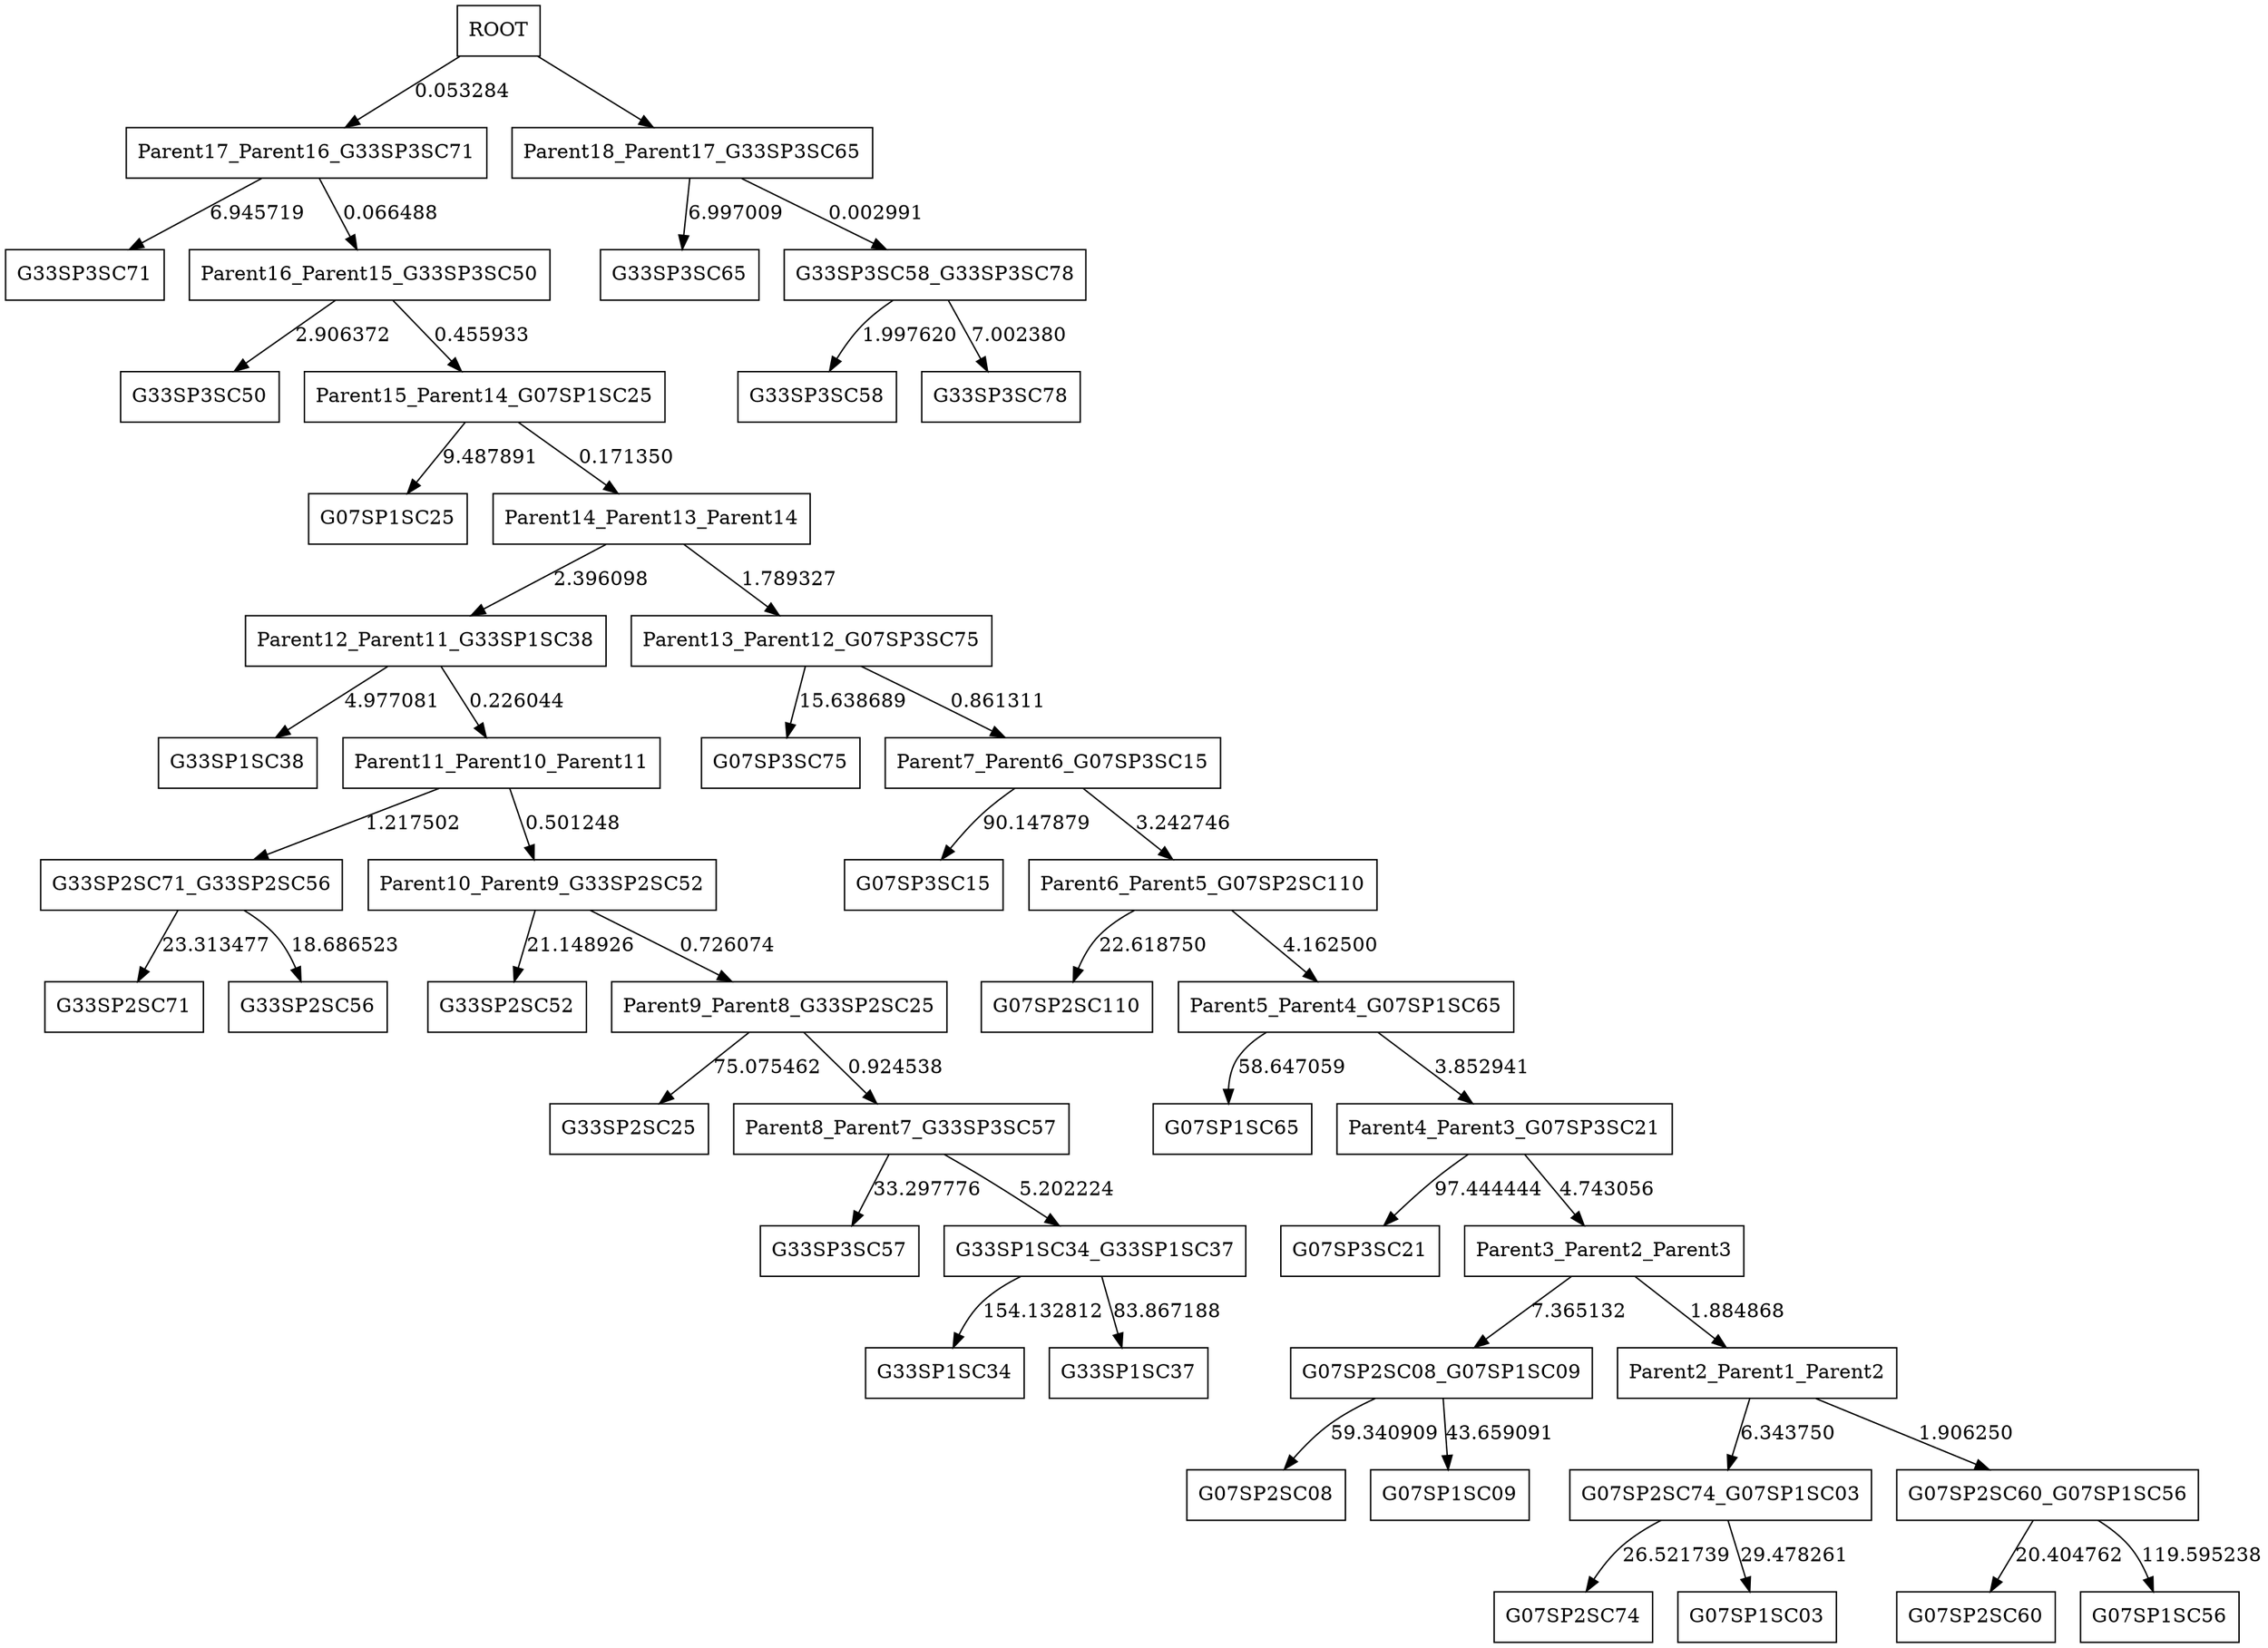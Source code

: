 digraph tree_of_25_smooth {
	G33SP3SC50 [shape = box];
	G07SP2SC74 [shape = box];
	G33SP3SC71 [shape = box];
	G07SP1SC03 [shape = box];
	G07SP2SC08 [shape = box];
	G33SP1SC38 [shape = box];
	G07SP3SC21 [shape = box];
	G07SP1SC25 [shape = box];
	G07SP3SC75 [shape = box];
	G33SP3SC57 [shape = box];
	G33SP2SC71 [shape = box];
	G07SP3SC15 [shape = box];
	G07SP2SC60 [shape = box];
	G33SP3SC65 [shape = box];
	G33SP3SC58 [shape = box];
	G07SP2SC110 [shape = box];
	G33SP1SC34 [shape = box];
	G07SP1SC56 [shape = box];
	G33SP3SC78 [shape = box];
	G33SP2SC56 [shape = box];
	G07SP1SC09 [shape = box];
	G33SP2SC25 [shape = box];
	G07SP1SC65 [shape = box];
	G33SP2SC52 [shape = box];
	G33SP1SC37 [shape = box];
	G07SP2SC74_G07SP1SC03 [shape = box];
	G07SP2SC74_G07SP1SC03 -> G07SP2SC74 [label = 26.521739];
	G07SP2SC74_G07SP1SC03 -> G07SP1SC03 [label = 29.478261];
	G07SP2SC08_G07SP1SC09 [shape = box];
	G07SP2SC08_G07SP1SC09 -> G07SP2SC08 [label = 59.340909];
	G07SP2SC08_G07SP1SC09 -> G07SP1SC09 [label = 43.659091];
	G07SP2SC60_G07SP1SC56 [shape = box];
	G07SP2SC60_G07SP1SC56 -> G07SP2SC60 [label = 20.404762];
	G07SP2SC60_G07SP1SC56 -> G07SP1SC56 [label = 119.595238];
	Parent2_Parent1_Parent2 [shape = box];
	Parent2_Parent1_Parent2 -> G07SP2SC60_G07SP1SC56 [label = 1.906250];
	Parent2_Parent1_Parent2 -> G07SP2SC74_G07SP1SC03 [label = 6.343750];
	Parent3_Parent2_Parent3 [shape = box];
	Parent3_Parent2_Parent3 -> Parent2_Parent1_Parent2 [label = 1.884868];
	Parent3_Parent2_Parent3 -> G07SP2SC08_G07SP1SC09 [label = 7.365132];
	Parent4_Parent3_G07SP3SC21 [shape = box];
	Parent4_Parent3_G07SP3SC21 -> Parent3_Parent2_Parent3 [label = 4.743056];
	Parent4_Parent3_G07SP3SC21 -> G07SP3SC21 [label = 97.444444];
	Parent5_Parent4_G07SP1SC65 [shape = box];
	Parent5_Parent4_G07SP1SC65 -> Parent4_Parent3_G07SP3SC21 [label = 3.852941];
	Parent5_Parent4_G07SP1SC65 -> G07SP1SC65 [label = 58.647059];
	G33SP1SC34_G33SP1SC37 [shape = box];
	G33SP1SC34_G33SP1SC37 -> G33SP1SC34 [label = 154.132812];
	G33SP1SC34_G33SP1SC37 -> G33SP1SC37 [label = 83.867188];
	Parent6_Parent5_G07SP2SC110 [shape = box];
	Parent6_Parent5_G07SP2SC110 -> Parent5_Parent4_G07SP1SC65 [label = 4.162500];
	Parent6_Parent5_G07SP2SC110 -> G07SP2SC110 [label = 22.618750];
	Parent7_Parent6_G07SP3SC15 [shape = box];
	Parent7_Parent6_G07SP3SC15 -> Parent6_Parent5_G07SP2SC110 [label = 3.242746];
	Parent7_Parent6_G07SP3SC15 -> G07SP3SC15 [label = 90.147879];
	Parent8_Parent7_G33SP3SC57 [shape = box];
	Parent8_Parent7_G33SP3SC57 -> G33SP1SC34_G33SP1SC37 [label = 5.202224];
	Parent8_Parent7_G33SP3SC57 -> G33SP3SC57 [label = 33.297776];
	G33SP2SC71_G33SP2SC56 [shape = box];
	G33SP2SC71_G33SP2SC56 -> G33SP2SC71 [label = 23.313477];
	G33SP2SC71_G33SP2SC56 -> G33SP2SC56 [label = 18.686523];
	Parent9_Parent8_G33SP2SC25 [shape = box];
	Parent9_Parent8_G33SP2SC25 -> Parent8_Parent7_G33SP3SC57 [label = 0.924538];
	Parent9_Parent8_G33SP2SC25 -> G33SP2SC25 [label = 75.075462];
	Parent10_Parent9_G33SP2SC52 [shape = box];
	Parent10_Parent9_G33SP2SC52 -> Parent9_Parent8_G33SP2SC25 [label = 0.726074];
	Parent10_Parent9_G33SP2SC52 -> G33SP2SC52 [label = 21.148926];
	Parent11_Parent10_Parent11 [shape = box];
	Parent11_Parent10_Parent11 -> Parent10_Parent9_G33SP2SC52 [label = 0.501248];
	Parent11_Parent10_Parent11 -> G33SP2SC71_G33SP2SC56 [label = 1.217502];
	Parent12_Parent11_G33SP1SC38 [shape = box];
	Parent12_Parent11_G33SP1SC38 -> Parent11_Parent10_Parent11 [label = 0.226044];
	Parent12_Parent11_G33SP1SC38 -> G33SP1SC38 [label = 4.977081];
	Parent13_Parent12_G07SP3SC75 [shape = box];
	Parent13_Parent12_G07SP3SC75 -> Parent7_Parent6_G07SP3SC15 [label = 0.861311];
	Parent13_Parent12_G07SP3SC75 -> G07SP3SC75 [label = 15.638689];
	Parent14_Parent13_Parent14 [shape = box];
	Parent14_Parent13_Parent14 -> Parent13_Parent12_G07SP3SC75 [label = 1.789327];
	Parent14_Parent13_Parent14 -> Parent12_Parent11_G33SP1SC38 [label = 2.396098];
	Parent15_Parent14_G07SP1SC25 [shape = box];
	Parent15_Parent14_G07SP1SC25 -> Parent14_Parent13_Parent14 [label = 0.171350];
	Parent15_Parent14_G07SP1SC25 -> G07SP1SC25 [label = 9.487891];
	Parent16_Parent15_G33SP3SC50 [shape = box];
	Parent16_Parent15_G33SP3SC50 -> Parent15_Parent14_G07SP1SC25 [label = 0.455933];
	Parent16_Parent15_G33SP3SC50 -> G33SP3SC50 [label = 2.906372];
	Parent17_Parent16_G33SP3SC71 [shape = box];
	Parent17_Parent16_G33SP3SC71 -> Parent16_Parent15_G33SP3SC50 [label = 0.066488];
	Parent17_Parent16_G33SP3SC71 -> G33SP3SC71 [label = 6.945719];
	G33SP3SC58_G33SP3SC78 [shape = box];
	G33SP3SC58_G33SP3SC78 -> G33SP3SC58 [label = 1.997620];
	G33SP3SC58_G33SP3SC78 -> G33SP3SC78 [label = 7.002380];
	Parent18_Parent17_G33SP3SC65 [shape = box];
	Parent18_Parent17_G33SP3SC65 -> G33SP3SC58_G33SP3SC78 [label = 0.002991];
	Parent18_Parent17_G33SP3SC65 -> G33SP3SC65 [label = 6.997009];
	ROOT [shape = box];
	ROOT -> Parent18_Parent17_G33SP3SC65 ;
	ROOT -> Parent17_Parent16_G33SP3SC71 [label = 0.053284];
}